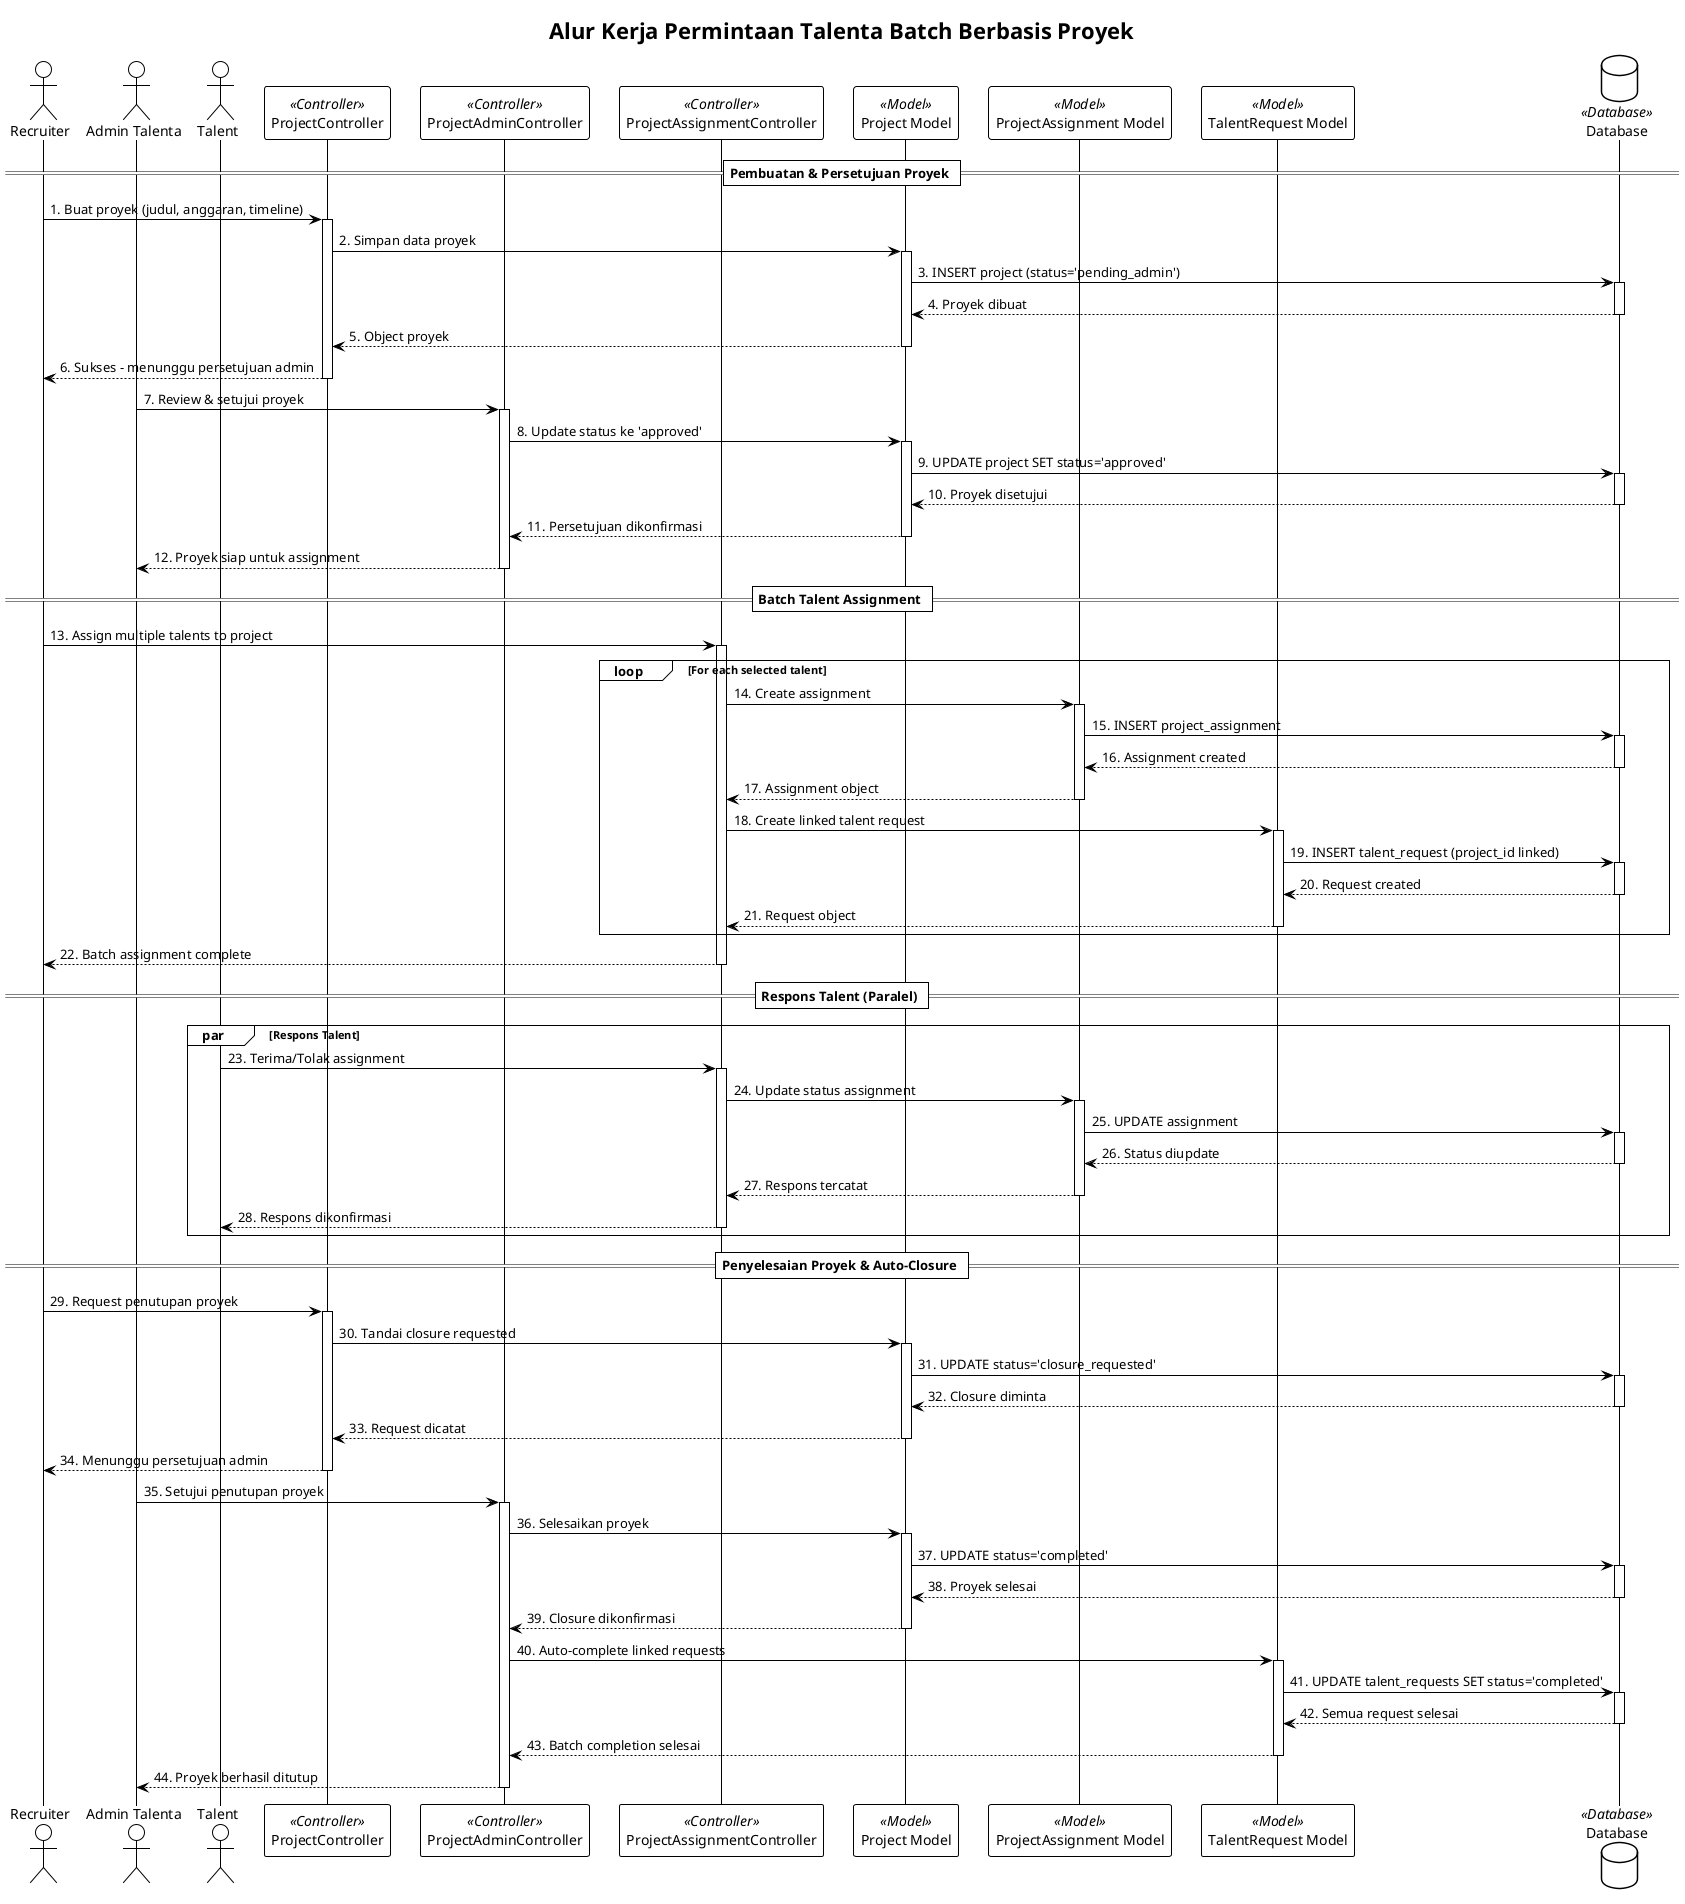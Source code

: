 @startuml Talent_Project_Batch_Workflow
!theme plain
skinparam monochrome true
skinparam shadowing false

title Alur Kerja Permintaan Talenta Batch Berbasis Proyek

actor Recruiter
actor "Admin Talenta" as TalentAdmin
actor Talent
participant "ProjectController" as PC << Controller >>
participant "ProjectAdminController" as PAC << Controller >>
participant "ProjectAssignmentController" as AC << Controller >>
participant "Project Model" as PM << Model >>
participant "ProjectAssignment Model" as AM << Model >>
participant "TalentRequest Model" as RM << Model >>
database "Database" as DB << Database >>

== Pembuatan & Persetujuan Proyek ==
Recruiter -> PC: 1. Buat proyek (judul, anggaran, timeline)
activate PC
PC -> PM: 2. Simpan data proyek
activate PM
PM -> DB: 3. INSERT project (status='pending_admin')
activate DB
DB --> PM: 4. Proyek dibuat
deactivate DB
PM --> PC: 5. Object proyek
deactivate PM
PC --> Recruiter: 6. Sukses - menunggu persetujuan admin
deactivate PC

TalentAdmin -> PAC: 7. Review & setujui proyek
activate PAC
PAC -> PM: 8. Update status ke 'approved'
activate PM
PM -> DB: 9. UPDATE project SET status='approved'
activate DB
DB --> PM: 10. Proyek disetujui
deactivate DB
PM --> PAC: 11. Persetujuan dikonfirmasi
deactivate PM
PAC --> TalentAdmin: 12. Proyek siap untuk assignment
deactivate PAC

== Batch Talent Assignment ==
Recruiter -> AC: 13. Assign multiple talents to project
activate AC

loop For each selected talent
    AC -> AM: 14. Create assignment
    activate AM
    AM -> DB: 15. INSERT project_assignment
    activate DB
    DB --> AM: 16. Assignment created
    deactivate DB
    AM --> AC: 17. Assignment object
    deactivate AM

    AC -> RM: 18. Create linked talent request
    activate RM
    RM -> DB: 19. INSERT talent_request (project_id linked)
    activate DB
    DB --> RM: 20. Request created
    deactivate DB
    RM --> AC: 21. Request object
    deactivate RM
end

AC --> Recruiter: 22. Batch assignment complete
deactivate AC

== Respons Talent (Paralel) ==
par Respons Talent
    Talent -> AC: 23. Terima/Tolak assignment
    activate AC
    AC -> AM: 24. Update status assignment
    activate AM
    AM -> DB: 25. UPDATE assignment
    activate DB
    DB --> AM: 26. Status diupdate
    deactivate DB
    AM --> AC: 27. Respons tercatat
    deactivate AM
    AC --> Talent: 28. Respons dikonfirmasi
    deactivate AC
end

== Penyelesaian Proyek & Auto-Closure ==
Recruiter -> PC: 29. Request penutupan proyek
activate PC
PC -> PM: 30. Tandai closure requested
activate PM
PM -> DB: 31. UPDATE status='closure_requested'
activate DB
DB --> PM: 32. Closure diminta
deactivate DB
PM --> PC: 33. Request dicatat
deactivate PM
PC --> Recruiter: 34. Menunggu persetujuan admin
deactivate PC

TalentAdmin -> PAC: 35. Setujui penutupan proyek
activate PAC
PAC -> PM: 36. Selesaikan proyek
activate PM
PM -> DB: 37. UPDATE status='completed'
activate DB
DB --> PM: 38. Proyek selesai
deactivate DB
PM --> PAC: 39. Closure dikonfirmasi
deactivate PM

PAC -> RM: 40. Auto-complete linked requests
activate RM
RM -> DB: 41. UPDATE talent_requests SET status='completed'
activate DB
DB --> RM: 42. Semua request selesai
deactivate DB
RM --> PAC: 43. Batch completion selesai
deactivate RM

PAC --> TalentAdmin: 44. Proyek berhasil ditutup
deactivate PAC

@enduml
